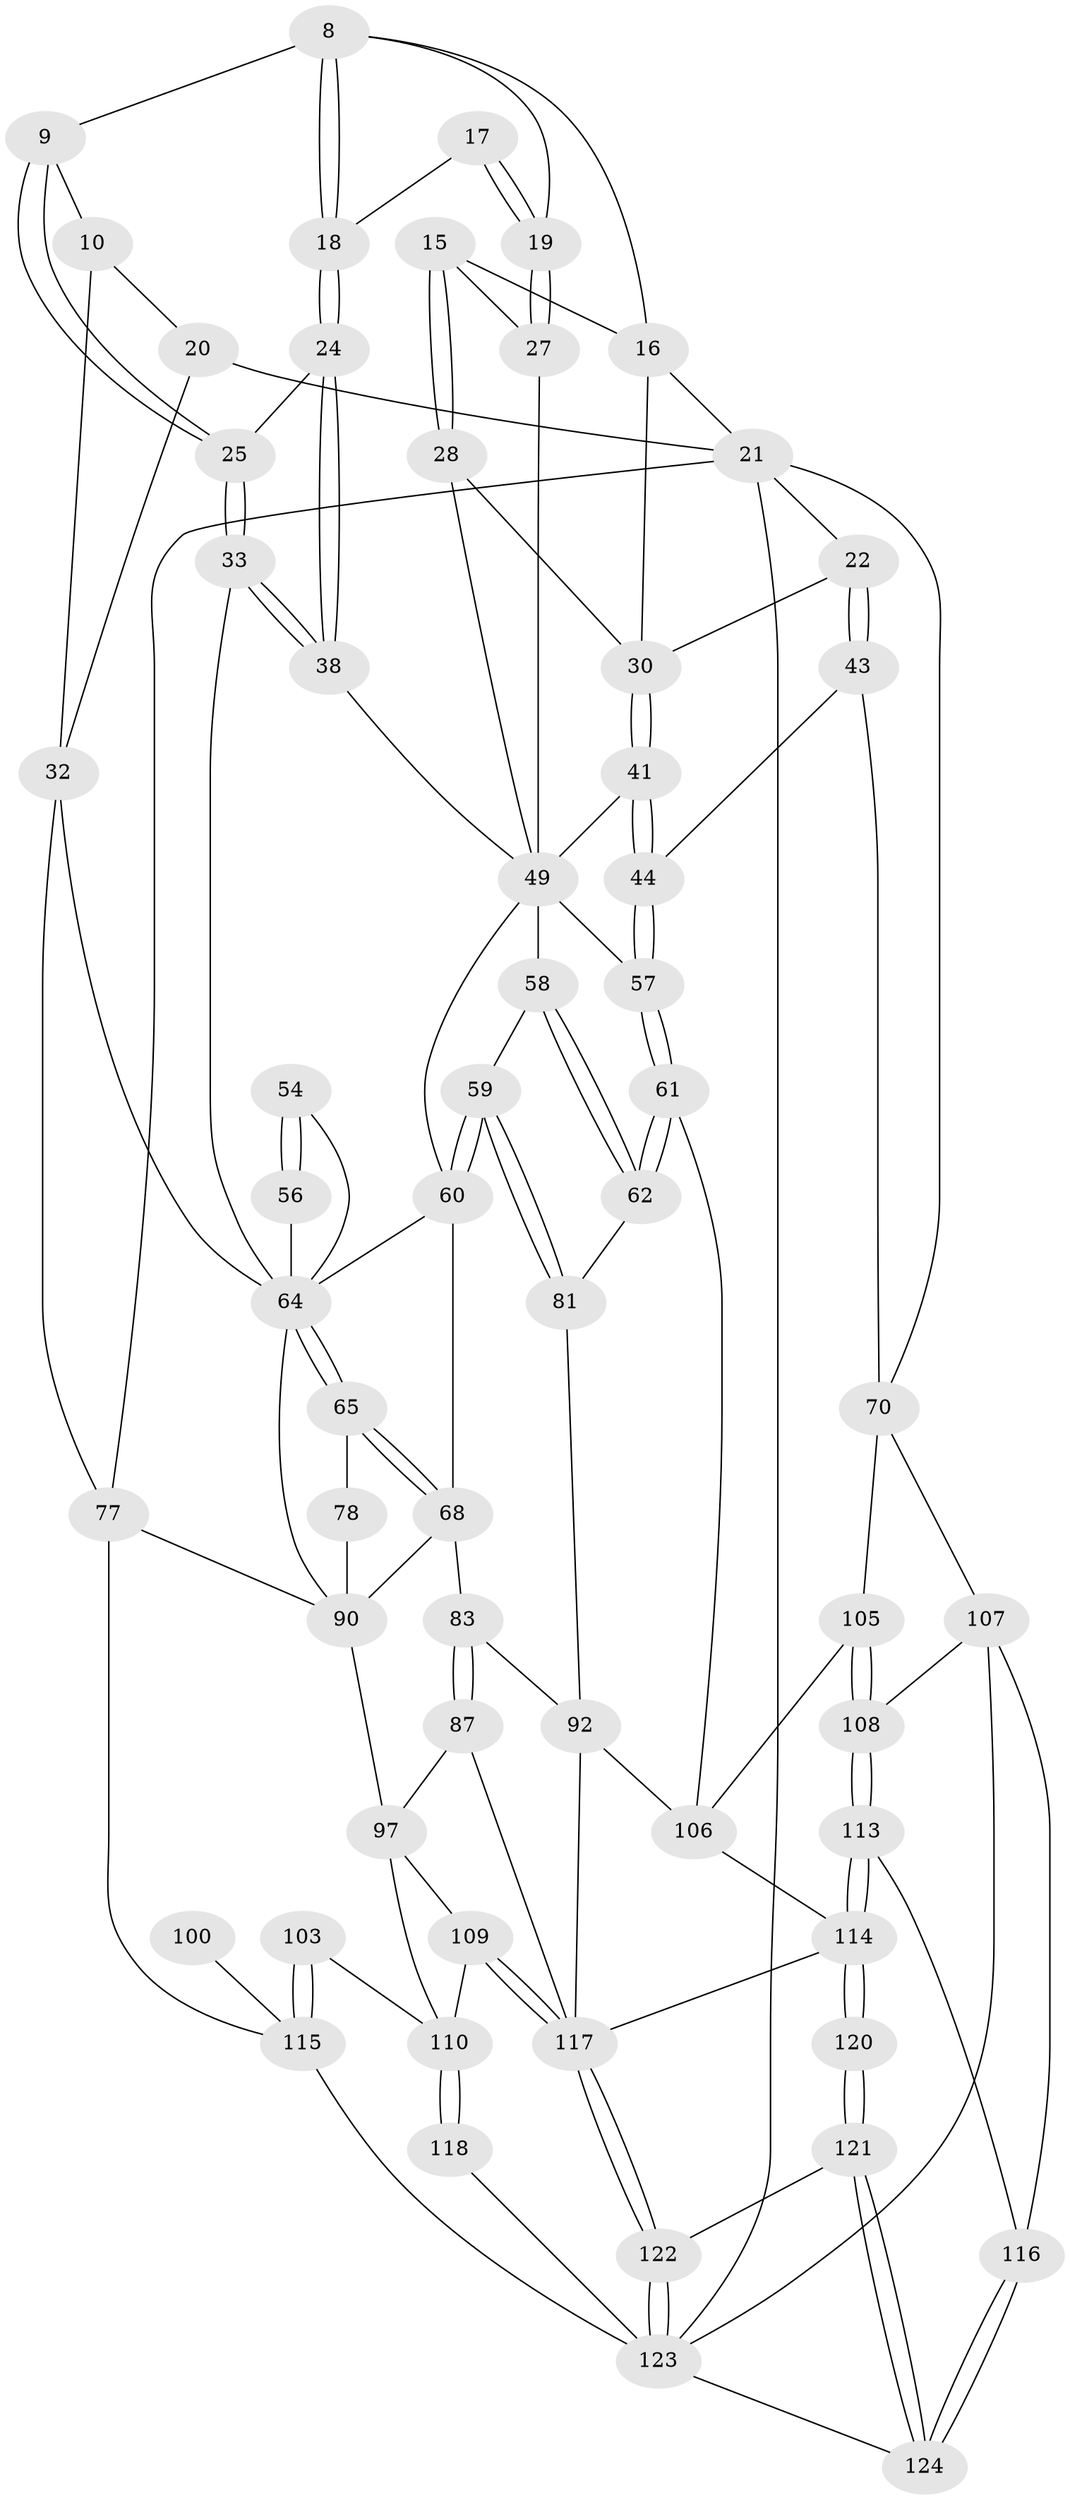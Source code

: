 // original degree distribution, {3: 0.03225806451612903, 5: 0.45161290322580644, 6: 0.2661290322580645, 4: 0.25}
// Generated by graph-tools (version 1.1) at 2025/59/03/09/25 04:59:57]
// undirected, 62 vertices, 139 edges
graph export_dot {
graph [start="1"]
  node [color=gray90,style=filled];
  8 [pos="+0.47037563293475465+0.09075885046008912",super="+7"];
  9 [pos="+0.32289395394110876+0.12631631494309767"];
  10 [pos="+0.2990807479759086+0.11396185322860788"];
  15 [pos="+0.7746031364608339+0.04700714310752528"];
  16 [pos="+0.7836541664569335+0.032342746184704715",super="+2"];
  17 [pos="+0.5292343894804129+0.1384992612204433"];
  18 [pos="+0.4795546968641659+0.12184785446553154"];
  19 [pos="+0.5785696688498326+0.16779287497938009",super="+13+12"];
  20 [pos="+0.13936045760876195+0.11675288573186787",super="+11"];
  21 [pos="+1+0",super="+3+5"];
  22 [pos="+0.9976385437927691+0.1872673621846964"];
  24 [pos="+0.4744635164650669+0.13096205911515688"];
  25 [pos="+0.39579129371828414+0.2014372959474359"];
  27 [pos="+0.6024626756197401+0.20657402251046478",super="+26+14"];
  28 [pos="+0.8043665276443437+0.17857898931566574"];
  30 [pos="+0.8552422068710754+0.22181163391338166",super="+23"];
  32 [pos="+0.15099258010972175+0.17947910615427176",super="+31"];
  33 [pos="+0.3948732844364259+0.2052383788734993"];
  38 [pos="+0.5063354034801167+0.27712657840874655"];
  41 [pos="+0.8518897613055734+0.23126303149817962"];
  43 [pos="+0.8935284057934505+0.38943346233141146"];
  44 [pos="+0.8805712647213417+0.3888188569934751"];
  49 [pos="+0.6242525719781673+0.32311103588856804",super="+48+37+42"];
  54 [pos="+0.34328132754259433+0.3383727461180017"];
  56 [pos="+0.43499251751139456+0.35875767244186285",super="+52+53"];
  57 [pos="+0.7912298946154556+0.4086665432907036"];
  58 [pos="+0.6220748905269817+0.3701484564478491"];
  59 [pos="+0.5976705957236712+0.4828982637641285"];
  60 [pos="+0.4828364078520892+0.38074580024510896",super="+50"];
  61 [pos="+0.7480182030939115+0.49027979295231033"];
  62 [pos="+0.7274611289883707+0.49052461360937016"];
  64 [pos="+0.3676630871892343+0.44147297769314475",super="+51+63+55+35"];
  65 [pos="+0.35641706556546154+0.4821367620548677"];
  68 [pos="+0.40602515277186174+0.5283340866971479",super="+67"];
  70 [pos="+1+0.5675077028549759",super="+69"];
  77 [pos="+0+0.5869600053567939",super="+40+39"];
  78 [pos="+0.2973915970064142+0.5227611841252501",super="+66"];
  81 [pos="+0.6069265955293867+0.4986968988776651"];
  83 [pos="+0.5135490325654881+0.5392345511576034"];
  87 [pos="+0.43621923854374056+0.6246040203979317"];
  90 [pos="+0.1623508445504967+0.6312001316818576",super="+76+89+75"];
  92 [pos="+0.5776611809309481+0.750297876446419",super="+82"];
  97 [pos="+0.2440811630238045+0.7085812077658291",super="+96+88"];
  100 [pos="+0.13262309149039517+0.6666074133465837"];
  103 [pos="+0.12663972449088343+0.8450895597408463"];
  105 [pos="+0.9067022189855984+0.7179196064773623",super="+71"];
  106 [pos="+0.8299036452918628+0.790715671085288",super="+91+72"];
  107 [pos="+1+0.8540734756922547",super="+74"];
  108 [pos="+0.9393894031053958+0.8219687029669636"];
  109 [pos="+0.3272024377842138+0.8367273115672116",super="+98"];
  110 [pos="+0.25603915270130373+0.9065729403481847",super="+102"];
  113 [pos="+0.88573233654879+0.9050362417681086"];
  114 [pos="+0.8528429988187184+0.9032467357828395",super="+111+112"];
  115 [pos="+0.08276746066418622+0.9043705006281119",super="+85+84+104"];
  116 [pos="+0.9121246844889996+0.920679603638972"];
  117 [pos="+0.45134772831776226+1",super="+94+93+95"];
  118 [pos="+0.24592699158227385+0.9610697027585662"];
  120 [pos="+0.7459105020062713+1"];
  121 [pos="+0.7243666359849564+1"];
  122 [pos="+0.4452629773033162+1"];
  123 [pos="+0.2553992289387618+1",super="+119+86"];
  124 [pos="+1+1"];
  8 -- 9;
  8 -- 18;
  8 -- 18;
  8 -- 16;
  8 -- 19;
  9 -- 10;
  9 -- 25;
  9 -- 25;
  10 -- 20;
  10 -- 32;
  15 -- 16;
  15 -- 28;
  15 -- 28;
  15 -- 27;
  16 -- 21;
  16 -- 30;
  17 -- 18;
  17 -- 19 [weight=2];
  17 -- 19;
  18 -- 24;
  18 -- 24;
  19 -- 27 [weight=2];
  19 -- 27;
  20 -- 32;
  20 -- 21 [weight=2];
  21 -- 22;
  21 -- 123 [weight=2];
  21 -- 70;
  21 -- 77;
  22 -- 43;
  22 -- 43;
  22 -- 30;
  24 -- 25;
  24 -- 38;
  24 -- 38;
  25 -- 33;
  25 -- 33;
  27 -- 49 [weight=2];
  28 -- 30;
  28 -- 49;
  30 -- 41;
  30 -- 41;
  32 -- 77;
  32 -- 64;
  33 -- 38;
  33 -- 38;
  33 -- 64;
  38 -- 49;
  41 -- 44;
  41 -- 44;
  41 -- 49;
  43 -- 44;
  43 -- 70;
  44 -- 57;
  44 -- 57;
  49 -- 58;
  49 -- 57;
  49 -- 60;
  54 -- 56 [weight=2];
  54 -- 56;
  54 -- 64;
  56 -- 64 [weight=2];
  57 -- 61;
  57 -- 61;
  58 -- 59;
  58 -- 62;
  58 -- 62;
  59 -- 60;
  59 -- 60;
  59 -- 81;
  59 -- 81;
  60 -- 68;
  60 -- 64;
  61 -- 62;
  61 -- 62;
  61 -- 106;
  62 -- 81;
  64 -- 65;
  64 -- 65;
  64 -- 90;
  65 -- 68;
  65 -- 68;
  65 -- 78;
  68 -- 83;
  68 -- 90;
  70 -- 105;
  70 -- 107;
  77 -- 90 [weight=2];
  77 -- 115;
  78 -- 90 [weight=3];
  81 -- 92;
  83 -- 87;
  83 -- 87;
  83 -- 92;
  87 -- 117;
  87 -- 97;
  90 -- 97 [weight=2];
  92 -- 117;
  92 -- 106;
  97 -- 110;
  97 -- 109;
  100 -- 115 [weight=2];
  103 -- 115 [weight=2];
  103 -- 115;
  103 -- 110;
  105 -- 106 [weight=2];
  105 -- 108;
  105 -- 108;
  106 -- 114;
  107 -- 108;
  107 -- 116;
  107 -- 123;
  108 -- 113;
  108 -- 113;
  109 -- 110;
  109 -- 117 [weight=2];
  109 -- 117;
  110 -- 118 [weight=2];
  110 -- 118;
  113 -- 114;
  113 -- 114;
  113 -- 116;
  114 -- 120 [weight=2];
  114 -- 120;
  114 -- 117;
  115 -- 123 [weight=2];
  116 -- 124;
  116 -- 124;
  117 -- 122;
  117 -- 122;
  118 -- 123;
  120 -- 121;
  120 -- 121;
  121 -- 122;
  121 -- 124;
  121 -- 124;
  122 -- 123;
  122 -- 123;
  123 -- 124;
}
